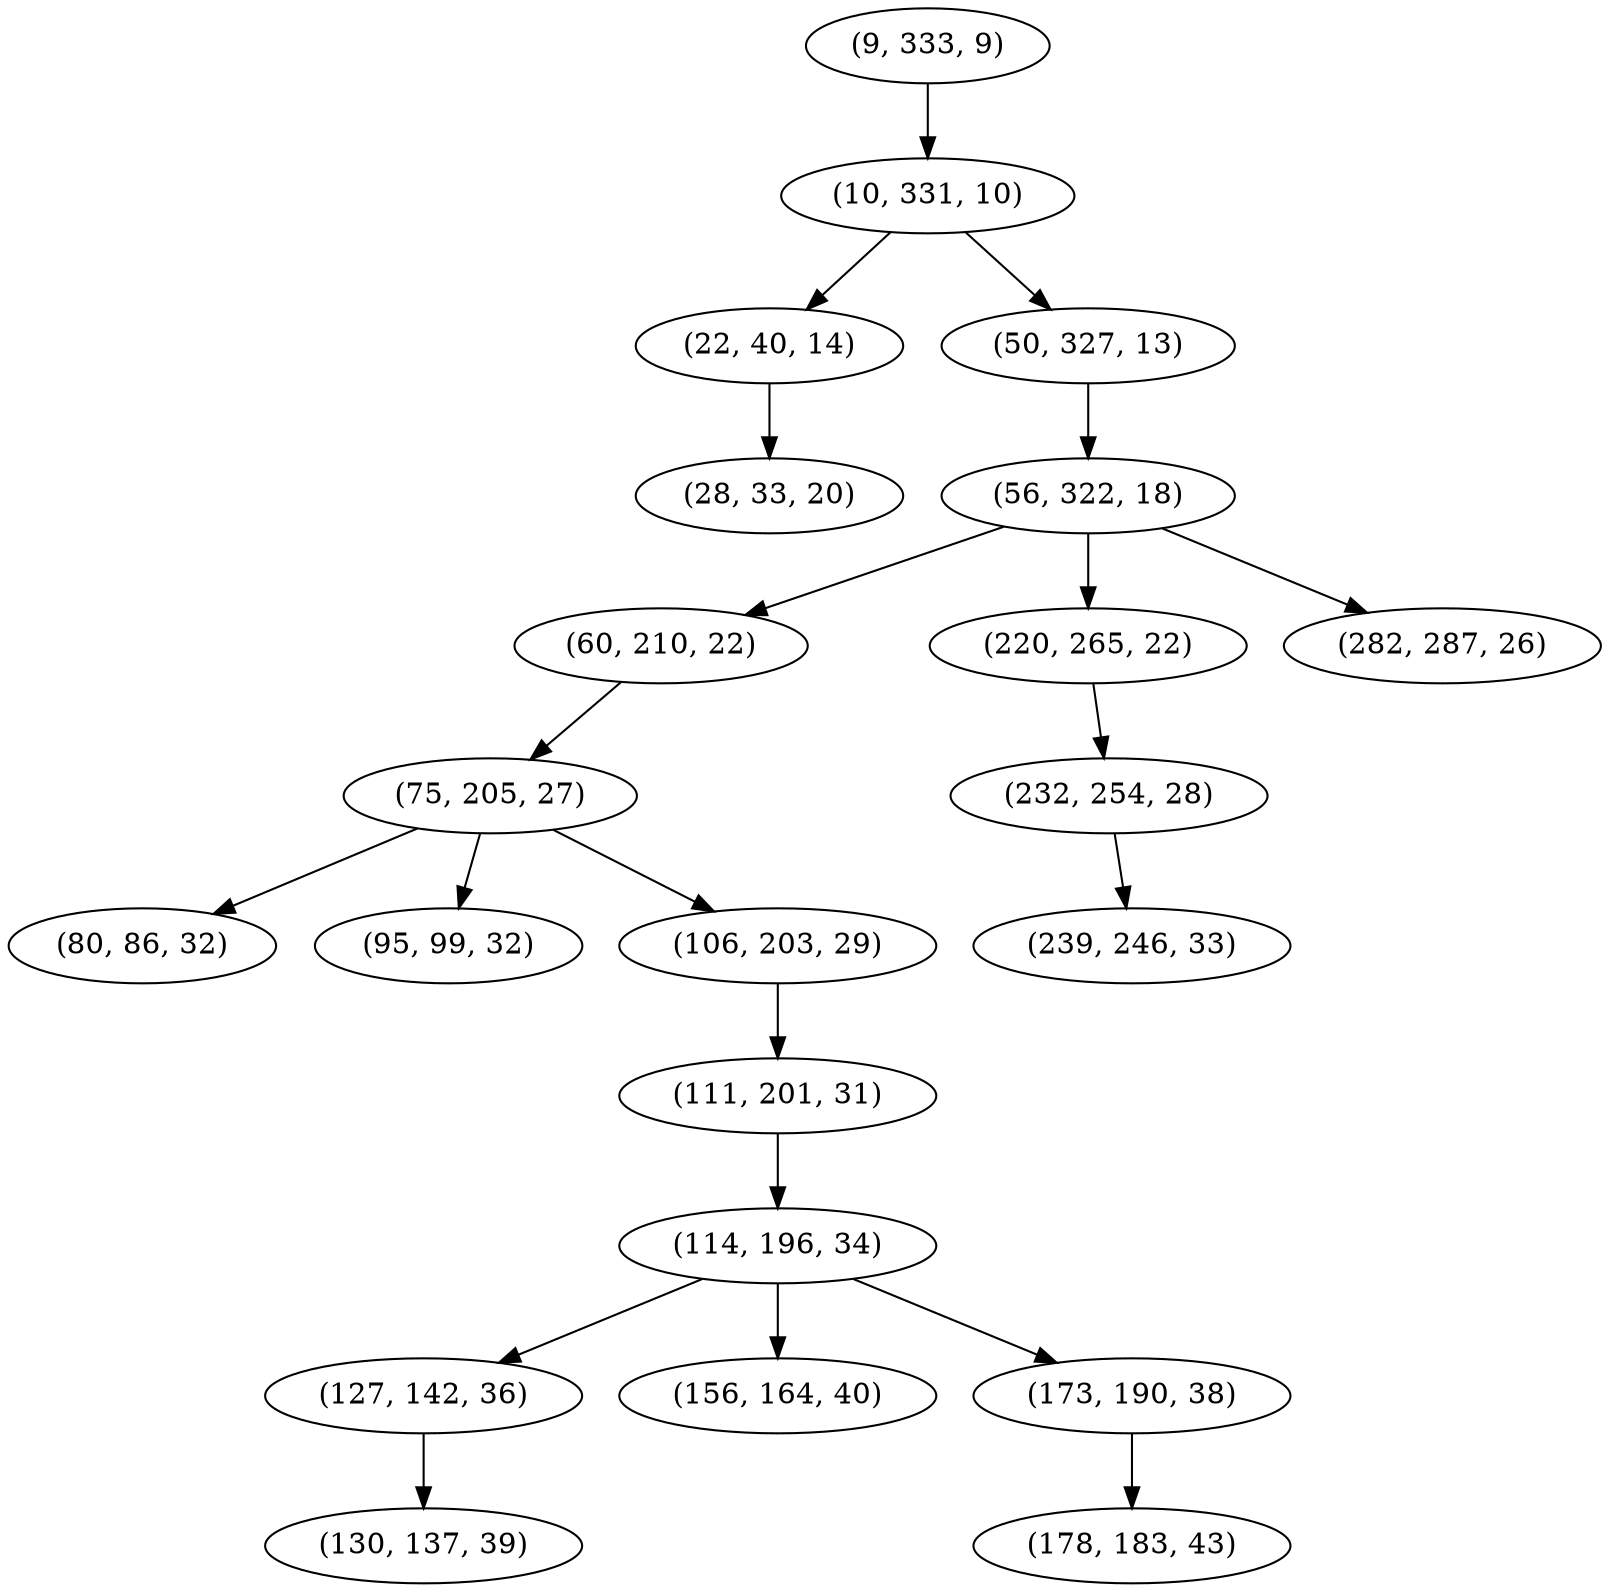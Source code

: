 digraph tree {
    "(9, 333, 9)";
    "(10, 331, 10)";
    "(22, 40, 14)";
    "(28, 33, 20)";
    "(50, 327, 13)";
    "(56, 322, 18)";
    "(60, 210, 22)";
    "(75, 205, 27)";
    "(80, 86, 32)";
    "(95, 99, 32)";
    "(106, 203, 29)";
    "(111, 201, 31)";
    "(114, 196, 34)";
    "(127, 142, 36)";
    "(130, 137, 39)";
    "(156, 164, 40)";
    "(173, 190, 38)";
    "(178, 183, 43)";
    "(220, 265, 22)";
    "(232, 254, 28)";
    "(239, 246, 33)";
    "(282, 287, 26)";
    "(9, 333, 9)" -> "(10, 331, 10)";
    "(10, 331, 10)" -> "(22, 40, 14)";
    "(10, 331, 10)" -> "(50, 327, 13)";
    "(22, 40, 14)" -> "(28, 33, 20)";
    "(50, 327, 13)" -> "(56, 322, 18)";
    "(56, 322, 18)" -> "(60, 210, 22)";
    "(56, 322, 18)" -> "(220, 265, 22)";
    "(56, 322, 18)" -> "(282, 287, 26)";
    "(60, 210, 22)" -> "(75, 205, 27)";
    "(75, 205, 27)" -> "(80, 86, 32)";
    "(75, 205, 27)" -> "(95, 99, 32)";
    "(75, 205, 27)" -> "(106, 203, 29)";
    "(106, 203, 29)" -> "(111, 201, 31)";
    "(111, 201, 31)" -> "(114, 196, 34)";
    "(114, 196, 34)" -> "(127, 142, 36)";
    "(114, 196, 34)" -> "(156, 164, 40)";
    "(114, 196, 34)" -> "(173, 190, 38)";
    "(127, 142, 36)" -> "(130, 137, 39)";
    "(173, 190, 38)" -> "(178, 183, 43)";
    "(220, 265, 22)" -> "(232, 254, 28)";
    "(232, 254, 28)" -> "(239, 246, 33)";
}
